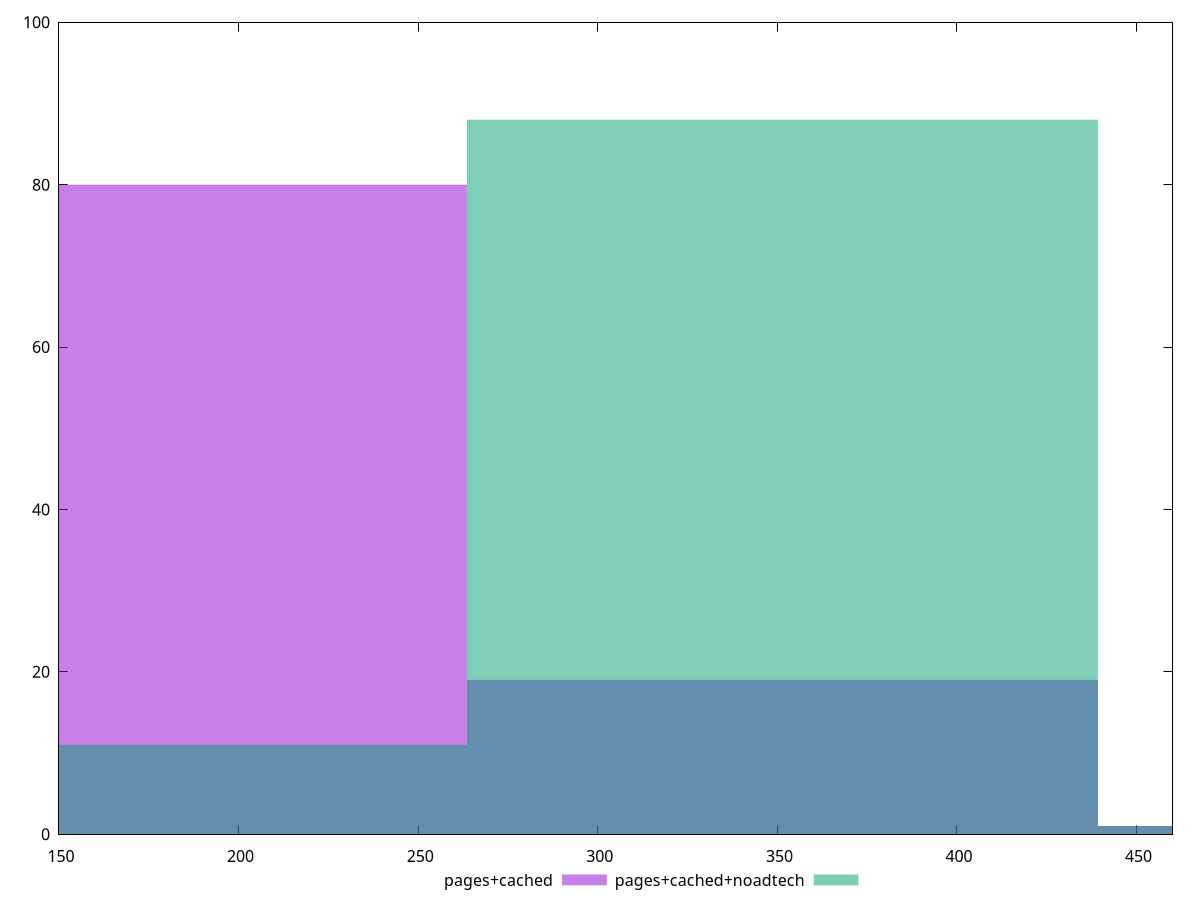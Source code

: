 reset

$pagesCached <<EOF
175.69695049126392 80
351.39390098252784 19
527.0908514737918 1
EOF

$pagesCachedNoadtech <<EOF
175.69695049126392 11
351.39390098252784 88
527.0908514737918 1
EOF

set key outside below
set boxwidth 175.69695049126392
set xrange [150:460]
set yrange [0:100]
set trange [0:100]
set style fill transparent solid 0.5 noborder
set terminal svg size 640, 500 enhanced background rgb 'white'
set output "report_00026_2021-02-22T21:38:55.199Z/offscreen-images/comparison/histogram/1_vs_2.svg"

plot $pagesCached title "pages+cached" with boxes, \
     $pagesCachedNoadtech title "pages+cached+noadtech" with boxes

reset
